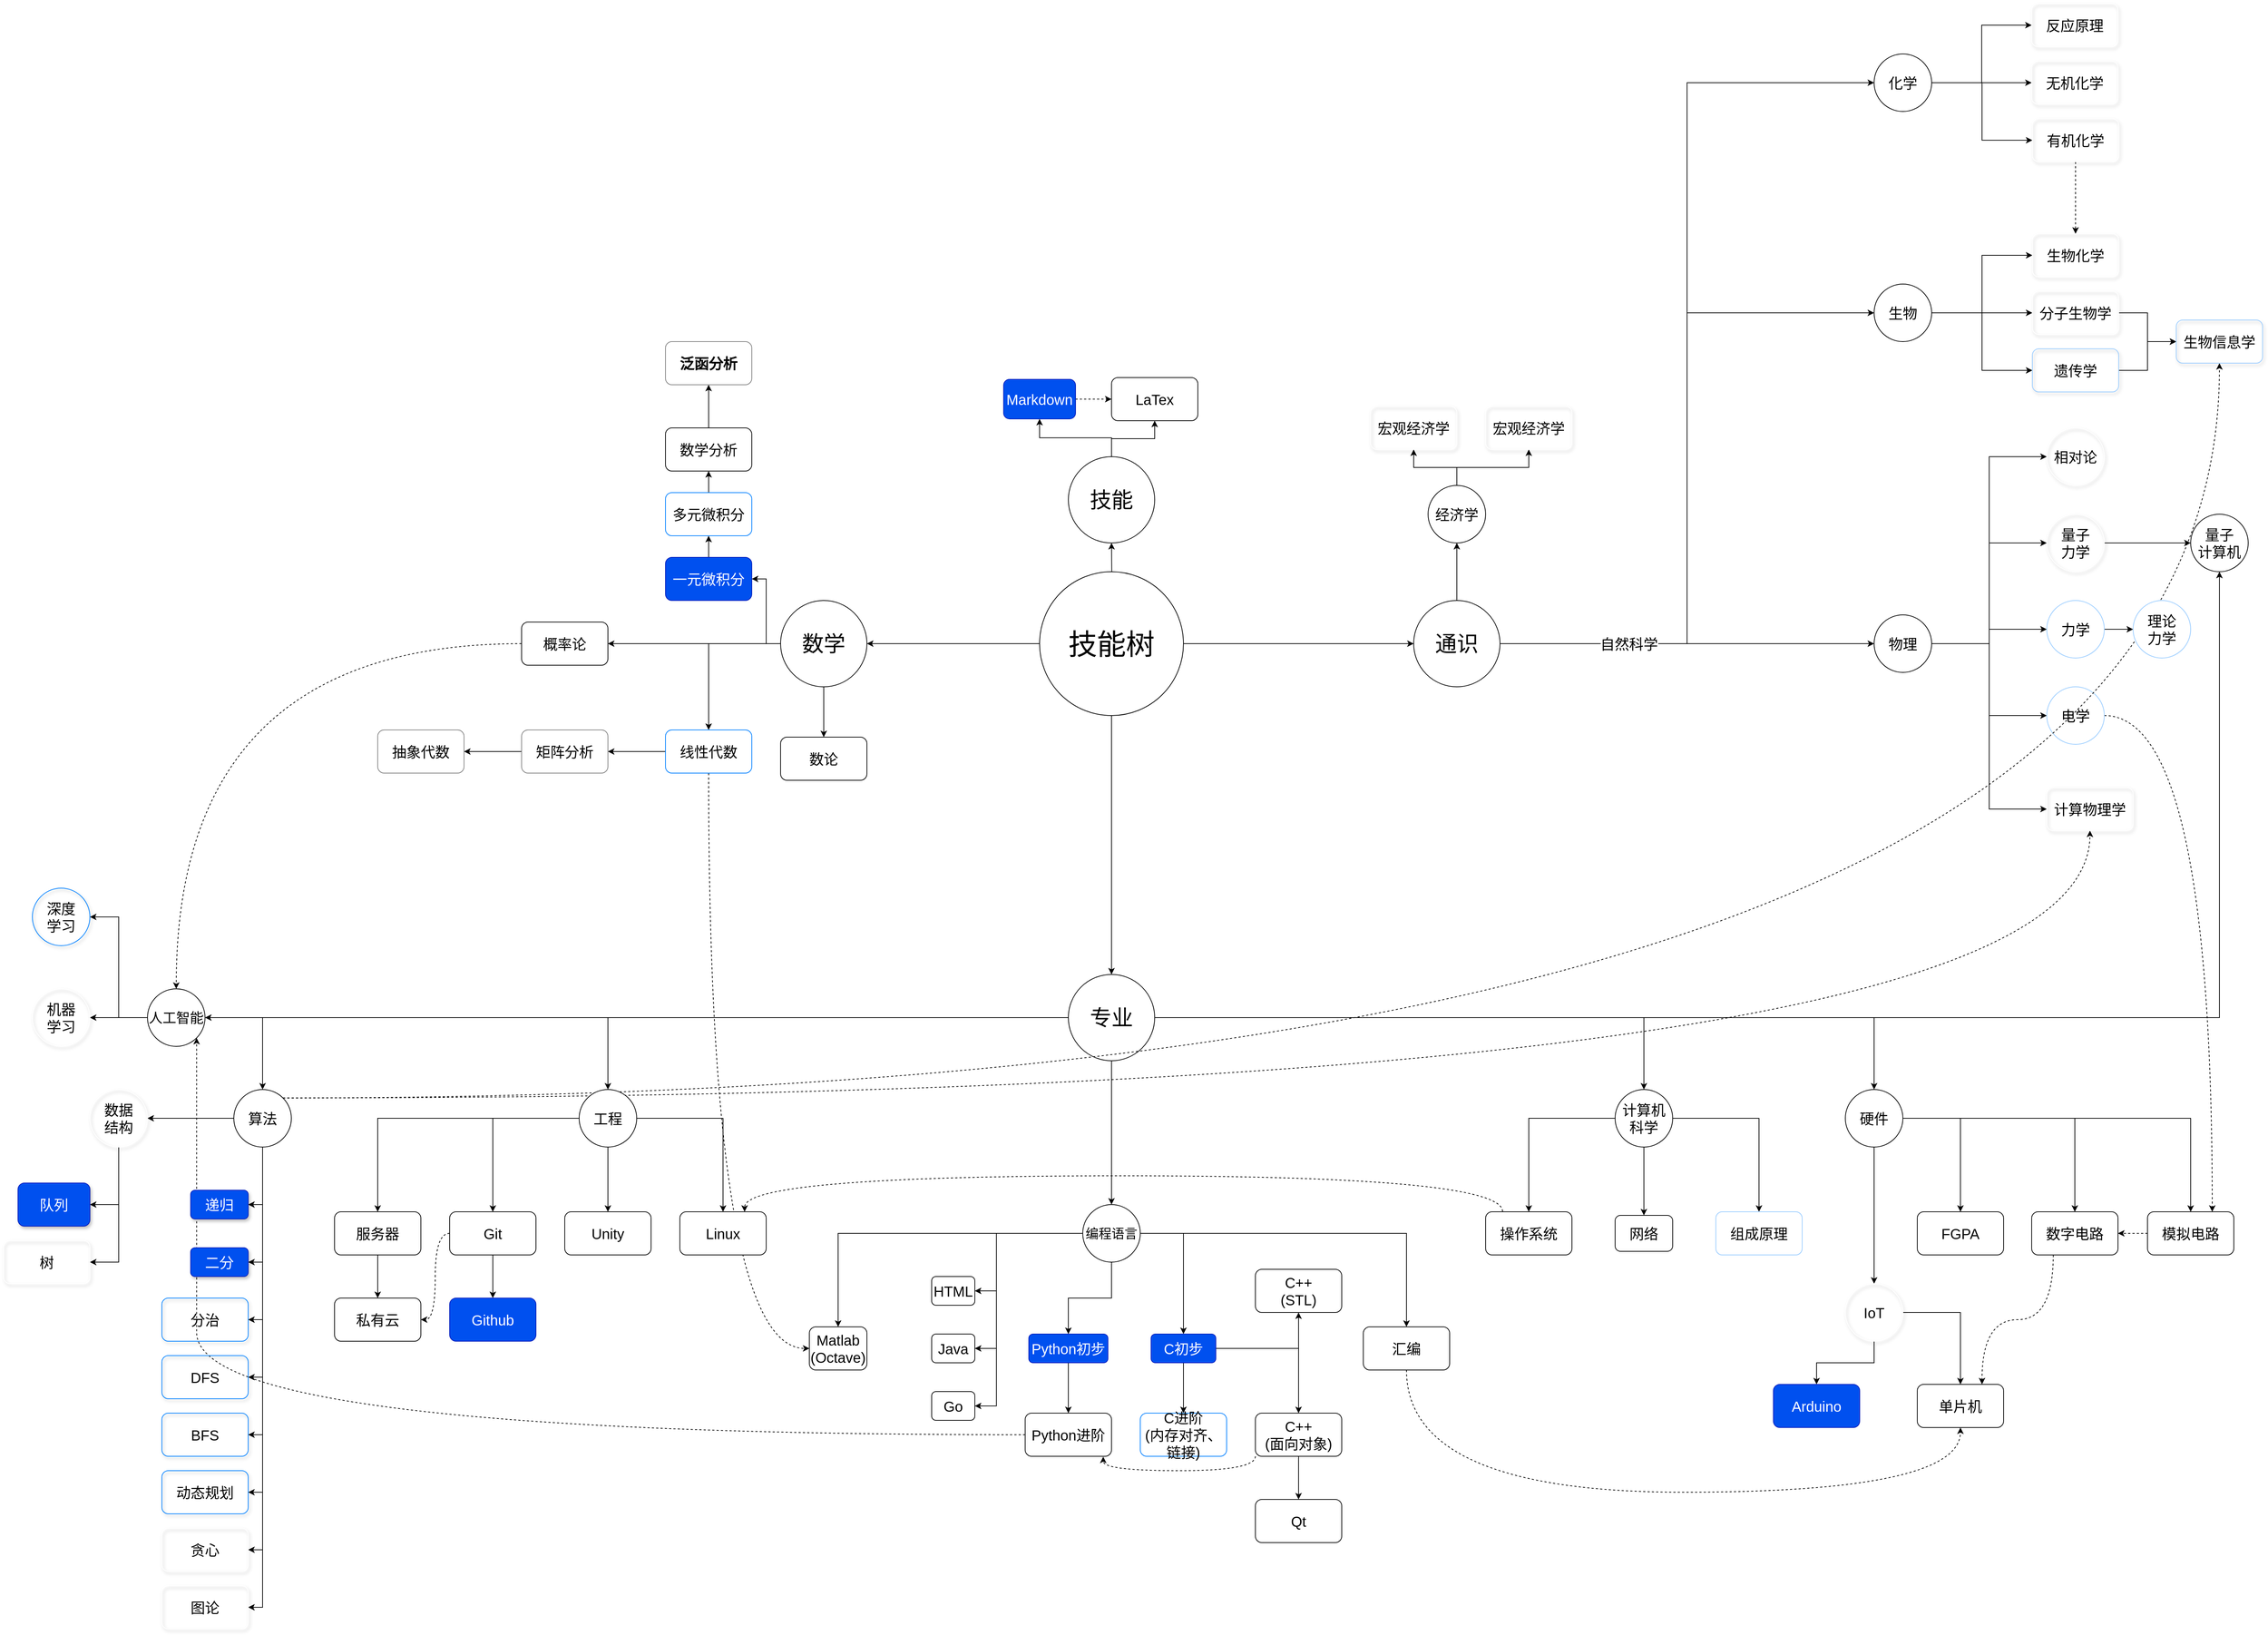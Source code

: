<mxfile>
    <diagram id="MZZh417o46dk4xW71PtA" name="Page-1">
        <mxGraphModel dx="2990" dy="1775" grid="1" gridSize="10" guides="1" tooltips="1" connect="1" arrows="1" fold="1" page="0" pageScale="1" pageWidth="1169" pageHeight="827" background="none" math="0" shadow="0">
            <root>
                <mxCell id="0"/>
                <mxCell id="1" parent="0"/>
                <mxCell id="4" value="" style="edgeStyle=orthogonalEdgeStyle;rounded=0;orthogonalLoop=1;jettySize=auto;html=1;" parent="1" source="2" target="3" edge="1">
                    <mxGeometry relative="1" as="geometry"/>
                </mxCell>
                <mxCell id="7" value="" style="edgeStyle=orthogonalEdgeStyle;rounded=0;orthogonalLoop=1;jettySize=auto;html=1;" parent="1" source="2" target="5" edge="1">
                    <mxGeometry relative="1" as="geometry"/>
                </mxCell>
                <mxCell id="9" value="" style="edgeStyle=orthogonalEdgeStyle;rounded=0;orthogonalLoop=1;jettySize=auto;html=1;" parent="1" target="11" edge="1">
                    <mxGeometry relative="1" as="geometry">
                        <mxPoint x="-100" y="40" as="sourcePoint"/>
                        <mxPoint x="580" y="250" as="targetPoint"/>
                    </mxGeometry>
                </mxCell>
                <mxCell id="118" style="edgeStyle=orthogonalEdgeStyle;rounded=0;orthogonalLoop=1;jettySize=auto;html=1;fontSize=20;" parent="1" source="2" target="21" edge="1">
                    <mxGeometry relative="1" as="geometry"/>
                </mxCell>
                <mxCell id="2" value="&lt;font style=&quot;font-size: 40px&quot;&gt;技能树&lt;/font&gt;" style="ellipse;whiteSpace=wrap;html=1;aspect=fixed;" parent="1" vertex="1">
                    <mxGeometry x="-200" y="-40" width="200" height="200" as="geometry"/>
                </mxCell>
                <mxCell id="47" style="edgeStyle=orthogonalEdgeStyle;rounded=0;orthogonalLoop=1;jettySize=auto;html=1;fontSize=20;" parent="1" source="3" target="46" edge="1">
                    <mxGeometry relative="1" as="geometry"/>
                </mxCell>
                <mxCell id="108" style="edgeStyle=orthogonalEdgeStyle;rounded=0;orthogonalLoop=1;jettySize=auto;html=1;fontSize=20;" parent="1" source="3" target="107" edge="1">
                    <mxGeometry relative="1" as="geometry"/>
                </mxCell>
                <mxCell id="112" style="edgeStyle=orthogonalEdgeStyle;rounded=0;orthogonalLoop=1;jettySize=auto;html=1;entryX=0;entryY=0.5;entryDx=0;entryDy=0;fontSize=20;" parent="1" source="3" target="100" edge="1">
                    <mxGeometry relative="1" as="geometry"/>
                </mxCell>
                <mxCell id="113" style="edgeStyle=orthogonalEdgeStyle;rounded=0;orthogonalLoop=1;jettySize=auto;html=1;entryX=0;entryY=0.5;entryDx=0;entryDy=0;fontSize=20;" parent="1" source="3" target="110" edge="1">
                    <mxGeometry relative="1" as="geometry"/>
                </mxCell>
                <mxCell id="159" value="自然科学" style="edgeLabel;html=1;align=center;verticalAlign=middle;resizable=0;points=[];fontSize=20;" parent="113" vertex="1" connectable="0">
                    <mxGeometry x="-0.814" y="-3" relative="1" as="geometry">
                        <mxPoint x="58" y="-3" as="offset"/>
                    </mxGeometry>
                </mxCell>
                <mxCell id="3" value="&lt;font style=&quot;font-size: 30px&quot;&gt;通识&lt;/font&gt;" style="ellipse;whiteSpace=wrap;html=1;aspect=fixed;" parent="1" vertex="1">
                    <mxGeometry x="320" width="120" height="120" as="geometry"/>
                </mxCell>
                <mxCell id="25" style="edgeStyle=orthogonalEdgeStyle;rounded=0;orthogonalLoop=1;jettySize=auto;html=1;fontSize=20;" parent="1" source="5" target="57" edge="1">
                    <mxGeometry relative="1" as="geometry">
                        <mxPoint y="680" as="targetPoint"/>
                    </mxGeometry>
                </mxCell>
                <mxCell id="26" style="edgeStyle=orthogonalEdgeStyle;rounded=0;orthogonalLoop=1;jettySize=auto;html=1;fontSize=20;" parent="1" source="5" target="23" edge="1">
                    <mxGeometry relative="1" as="geometry"/>
                </mxCell>
                <mxCell id="76" style="edgeStyle=orthogonalEdgeStyle;rounded=0;orthogonalLoop=1;jettySize=auto;html=1;fontSize=20;" parent="1" source="5" target="77" edge="1">
                    <mxGeometry relative="1" as="geometry">
                        <mxPoint x="270" y="740" as="targetPoint"/>
                    </mxGeometry>
                </mxCell>
                <mxCell id="104" style="edgeStyle=orthogonalEdgeStyle;rounded=0;orthogonalLoop=1;jettySize=auto;html=1;fontSize=20;" parent="1" source="5" target="103" edge="1">
                    <mxGeometry relative="1" as="geometry"/>
                </mxCell>
                <mxCell id="120" style="edgeStyle=orthogonalEdgeStyle;rounded=0;orthogonalLoop=1;jettySize=auto;html=1;fontSize=20;" parent="1" source="5" target="119" edge="1">
                    <mxGeometry relative="1" as="geometry"/>
                </mxCell>
                <mxCell id="137" style="edgeStyle=orthogonalEdgeStyle;rounded=0;orthogonalLoop=1;jettySize=auto;html=1;entryX=0.5;entryY=0;entryDx=0;entryDy=0;fontSize=20;" parent="1" source="5" target="136" edge="1">
                    <mxGeometry relative="1" as="geometry"/>
                </mxCell>
                <mxCell id="206" style="edgeStyle=orthogonalEdgeStyle;rounded=0;orthogonalLoop=1;jettySize=auto;html=1;fontSize=20;" parent="1" source="5" target="205" edge="1">
                    <mxGeometry relative="1" as="geometry"/>
                </mxCell>
                <mxCell id="5" value="&lt;font style=&quot;font-size: 30px&quot;&gt;专业&lt;/font&gt;" style="ellipse;whiteSpace=wrap;html=1;aspect=fixed;" parent="1" vertex="1">
                    <mxGeometry x="-160" y="520" width="120" height="120" as="geometry"/>
                </mxCell>
                <mxCell id="149" style="edgeStyle=orthogonalEdgeStyle;rounded=0;orthogonalLoop=1;jettySize=auto;html=1;entryX=0.5;entryY=1;entryDx=0;entryDy=0;fontSize=20;" parent="1" source="11" target="148" edge="1">
                    <mxGeometry relative="1" as="geometry"/>
                </mxCell>
                <mxCell id="216" style="edgeStyle=orthogonalEdgeStyle;rounded=0;orthogonalLoop=1;jettySize=auto;html=1;fontSize=20;" parent="1" source="11" target="215" edge="1">
                    <mxGeometry relative="1" as="geometry"/>
                </mxCell>
                <mxCell id="11" value="&lt;font style=&quot;font-size: 30px&quot;&gt;技能&lt;/font&gt;" style="ellipse;whiteSpace=wrap;html=1;aspect=fixed;" parent="1" vertex="1">
                    <mxGeometry x="-160" y="-200" width="120" height="120" as="geometry"/>
                </mxCell>
                <mxCell id="30" style="edgeStyle=orthogonalEdgeStyle;rounded=0;orthogonalLoop=1;jettySize=auto;html=1;fontSize=20;" parent="1" source="21" target="29" edge="1">
                    <mxGeometry relative="1" as="geometry"/>
                </mxCell>
                <mxCell id="32" style="edgeStyle=orthogonalEdgeStyle;rounded=0;orthogonalLoop=1;jettySize=auto;html=1;fontSize=20;" parent="1" source="21" target="31" edge="1">
                    <mxGeometry relative="1" as="geometry"/>
                </mxCell>
                <mxCell id="39" value="" style="edgeStyle=orthogonalEdgeStyle;rounded=0;orthogonalLoop=1;jettySize=auto;html=1;fontSize=20;" parent="1" source="21" target="38" edge="1">
                    <mxGeometry relative="1" as="geometry"/>
                </mxCell>
                <mxCell id="150" style="edgeStyle=orthogonalEdgeStyle;rounded=0;orthogonalLoop=1;jettySize=auto;html=1;entryX=0.5;entryY=0;entryDx=0;entryDy=0;fontSize=20;" parent="1" source="21" target="41" edge="1">
                    <mxGeometry relative="1" as="geometry"/>
                </mxCell>
                <mxCell id="21" value="&lt;font style=&quot;font-size: 30px&quot;&gt;数学&lt;/font&gt;" style="ellipse;whiteSpace=wrap;html=1;aspect=fixed;fontSize=20;" parent="1" vertex="1">
                    <mxGeometry x="-560" width="120" height="120" as="geometry"/>
                </mxCell>
                <mxCell id="82" style="edgeStyle=orthogonalEdgeStyle;rounded=0;orthogonalLoop=1;jettySize=auto;html=1;fontSize=20;" parent="1" source="23" target="81" edge="1">
                    <mxGeometry relative="1" as="geometry"/>
                </mxCell>
                <mxCell id="83" style="edgeStyle=orthogonalEdgeStyle;rounded=0;orthogonalLoop=1;jettySize=auto;html=1;fontSize=20;" parent="1" source="23" target="84" edge="1">
                    <mxGeometry relative="1" as="geometry">
                        <mxPoint x="1060" y="850" as="targetPoint"/>
                    </mxGeometry>
                </mxCell>
                <mxCell id="222" style="edgeStyle=orthogonalEdgeStyle;rounded=0;orthogonalLoop=1;jettySize=auto;html=1;entryX=0.5;entryY=0;entryDx=0;entryDy=0;fontSize=20;" parent="1" source="23" target="213" edge="1">
                    <mxGeometry relative="1" as="geometry"/>
                </mxCell>
                <mxCell id="266" style="edgeStyle=orthogonalEdgeStyle;rounded=0;orthogonalLoop=1;jettySize=auto;html=1;" parent="1" source="23" target="265" edge="1">
                    <mxGeometry relative="1" as="geometry"/>
                </mxCell>
                <mxCell id="23" value="硬件" style="ellipse;whiteSpace=wrap;html=1;aspect=fixed;fontSize=20;" parent="1" vertex="1">
                    <mxGeometry x="920" y="680" width="80" height="80" as="geometry"/>
                </mxCell>
                <mxCell id="310" style="edgeStyle=orthogonalEdgeStyle;rounded=0;orthogonalLoop=1;jettySize=auto;html=1;" parent="1" source="29" target="309" edge="1">
                    <mxGeometry relative="1" as="geometry"/>
                </mxCell>
                <mxCell id="29" value="一元微积分" style="rounded=1;whiteSpace=wrap;html=1;fontSize=20;strokeColor=#001DBC;fillColor=#0050ef;fontColor=#ffffff;" parent="1" vertex="1">
                    <mxGeometry x="-720" y="-60" width="120" height="60" as="geometry"/>
                </mxCell>
                <mxCell id="34" value="" style="edgeStyle=orthogonalEdgeStyle;rounded=0;orthogonalLoop=1;jettySize=auto;html=1;fontSize=20;" parent="1" source="31" target="33" edge="1">
                    <mxGeometry relative="1" as="geometry"/>
                </mxCell>
                <mxCell id="135" style="edgeStyle=orthogonalEdgeStyle;rounded=0;orthogonalLoop=1;jettySize=auto;html=1;entryX=0;entryY=0.5;entryDx=0;entryDy=0;fontSize=20;dashed=1;curved=1;exitX=0.5;exitY=1;exitDx=0;exitDy=0;" parent="1" source="31" target="132" edge="1">
                    <mxGeometry relative="1" as="geometry"/>
                </mxCell>
                <mxCell id="31" value="线性代数" style="rounded=1;whiteSpace=wrap;html=1;fontSize=20;strokeColor=#007FFF;" parent="1" vertex="1">
                    <mxGeometry x="-720" y="180" width="120" height="60" as="geometry"/>
                </mxCell>
                <mxCell id="268" style="edgeStyle=orthogonalEdgeStyle;rounded=0;orthogonalLoop=1;jettySize=auto;html=1;" parent="1" source="33" target="267" edge="1">
                    <mxGeometry relative="1" as="geometry"/>
                </mxCell>
                <mxCell id="33" value="矩阵分析" style="whiteSpace=wrap;html=1;rounded=1;fontSize=20;strokeColor=#808080;" parent="1" vertex="1">
                    <mxGeometry x="-920" y="180" width="120" height="60" as="geometry"/>
                </mxCell>
                <mxCell id="161" value="" style="edgeStyle=orthogonalEdgeStyle;curved=1;rounded=0;orthogonalLoop=1;jettySize=auto;html=1;fontSize=20;" parent="1" source="35" target="160" edge="1">
                    <mxGeometry relative="1" as="geometry"/>
                </mxCell>
                <mxCell id="35" value="数学分析" style="whiteSpace=wrap;html=1;rounded=1;fontSize=20;" parent="1" vertex="1">
                    <mxGeometry x="-720" y="-240" width="120" height="60" as="geometry"/>
                </mxCell>
                <mxCell id="133" style="edgeStyle=orthogonalEdgeStyle;rounded=0;orthogonalLoop=1;jettySize=auto;html=1;entryX=0.5;entryY=0;entryDx=0;entryDy=0;dashed=1;fontSize=20;curved=1;" parent="1" source="38" target="119" edge="1">
                    <mxGeometry relative="1" as="geometry"/>
                </mxCell>
                <mxCell id="38" value="概率论" style="whiteSpace=wrap;html=1;fontSize=20;rounded=1;" parent="1" vertex="1">
                    <mxGeometry x="-920" y="30" width="120" height="60" as="geometry"/>
                </mxCell>
                <mxCell id="41" value="数论" style="rounded=1;whiteSpace=wrap;html=1;fontSize=20;" parent="1" vertex="1">
                    <mxGeometry x="-560" y="190" width="120" height="60" as="geometry"/>
                </mxCell>
                <mxCell id="54" style="edgeStyle=orthogonalEdgeStyle;rounded=0;orthogonalLoop=1;jettySize=auto;html=1;fontSize=20;" parent="1" source="46" target="56" edge="1">
                    <mxGeometry relative="1" as="geometry">
                        <mxPoint x="1080" y="10" as="targetPoint"/>
                    </mxGeometry>
                </mxCell>
                <mxCell id="114" style="edgeStyle=orthogonalEdgeStyle;rounded=0;orthogonalLoop=1;jettySize=auto;html=1;entryX=0;entryY=0.5;entryDx=0;entryDy=0;fontSize=20;" parent="1" source="46" target="50" edge="1">
                    <mxGeometry relative="1" as="geometry"/>
                </mxCell>
                <mxCell id="182" style="edgeStyle=orthogonalEdgeStyle;rounded=0;orthogonalLoop=1;jettySize=auto;html=1;entryX=0;entryY=0.5;entryDx=0;entryDy=0;fontSize=20;" parent="1" source="46" target="180" edge="1">
                    <mxGeometry relative="1" as="geometry"/>
                </mxCell>
                <mxCell id="183" style="edgeStyle=orthogonalEdgeStyle;rounded=0;orthogonalLoop=1;jettySize=auto;html=1;entryX=0;entryY=0.5;entryDx=0;entryDy=0;fontSize=20;" parent="1" source="46" target="181" edge="1">
                    <mxGeometry relative="1" as="geometry"/>
                </mxCell>
                <mxCell id="248" style="edgeStyle=orthogonalEdgeStyle;rounded=0;orthogonalLoop=1;jettySize=auto;html=1;entryX=0;entryY=0.5;entryDx=0;entryDy=0;fontSize=20;" parent="1" source="46" target="247" edge="1">
                    <mxGeometry relative="1" as="geometry"/>
                </mxCell>
                <mxCell id="46" value="物理" style="ellipse;whiteSpace=wrap;html=1;aspect=fixed;fontSize=20;" parent="1" vertex="1">
                    <mxGeometry x="960" y="20" width="80" height="80" as="geometry"/>
                </mxCell>
                <mxCell id="85" style="edgeStyle=orthogonalEdgeStyle;rounded=0;orthogonalLoop=1;jettySize=auto;html=1;fontSize=20;dashed=1;entryX=0.75;entryY=0;entryDx=0;entryDy=0;curved=1;" parent="1" source="50" target="81" edge="1">
                    <mxGeometry relative="1" as="geometry"/>
                </mxCell>
                <mxCell id="50" value="电学" style="ellipse;whiteSpace=wrap;html=1;aspect=fixed;fontSize=20;strokeColor=#99CCFF;" parent="1" vertex="1">
                    <mxGeometry x="1200" y="120" width="80" height="80" as="geometry"/>
                </mxCell>
                <mxCell id="313" style="edgeStyle=orthogonalEdgeStyle;rounded=0;orthogonalLoop=1;jettySize=auto;html=1;" parent="1" source="56" target="312" edge="1">
                    <mxGeometry relative="1" as="geometry"/>
                </mxCell>
                <mxCell id="56" value="力学" style="ellipse;whiteSpace=wrap;html=1;aspect=fixed;fontSize=20;strokeColor=#99CCFF;" parent="1" vertex="1">
                    <mxGeometry x="1200" width="80" height="80" as="geometry"/>
                </mxCell>
                <mxCell id="60" value="" style="edgeStyle=orthogonalEdgeStyle;rounded=0;orthogonalLoop=1;jettySize=auto;html=1;fontSize=20;" parent="1" source="57" target="59" edge="1">
                    <mxGeometry relative="1" as="geometry"/>
                </mxCell>
                <mxCell id="71" style="edgeStyle=orthogonalEdgeStyle;rounded=0;orthogonalLoop=1;jettySize=auto;html=1;fontSize=20;" parent="1" source="57" target="70" edge="1">
                    <mxGeometry relative="1" as="geometry">
                        <Array as="points">
                            <mxPoint x="-260" y="880"/>
                            <mxPoint x="-260" y="1040"/>
                        </Array>
                    </mxGeometry>
                </mxCell>
                <mxCell id="74" style="edgeStyle=orthogonalEdgeStyle;rounded=0;orthogonalLoop=1;jettySize=auto;html=1;fontSize=20;" parent="1" source="57" target="72" edge="1">
                    <mxGeometry relative="1" as="geometry"/>
                </mxCell>
                <mxCell id="95" style="edgeStyle=orthogonalEdgeStyle;rounded=0;orthogonalLoop=1;jettySize=auto;html=1;fontSize=20;" parent="1" source="57" target="94" edge="1">
                    <mxGeometry relative="1" as="geometry"/>
                </mxCell>
                <mxCell id="134" style="edgeStyle=orthogonalEdgeStyle;rounded=0;orthogonalLoop=1;jettySize=auto;html=1;entryX=0.5;entryY=0;entryDx=0;entryDy=0;fontSize=20;" parent="1" source="57" target="132" edge="1">
                    <mxGeometry relative="1" as="geometry"/>
                </mxCell>
                <mxCell id="147" style="edgeStyle=orthogonalEdgeStyle;rounded=0;orthogonalLoop=1;jettySize=auto;html=1;entryX=1;entryY=0.5;entryDx=0;entryDy=0;fontSize=20;" parent="1" source="57" target="146" edge="1">
                    <mxGeometry relative="1" as="geometry">
                        <Array as="points">
                            <mxPoint x="-260" y="880"/>
                            <mxPoint x="-260" y="1120"/>
                        </Array>
                    </mxGeometry>
                </mxCell>
                <mxCell id="252" style="edgeStyle=orthogonalEdgeStyle;rounded=0;orthogonalLoop=1;jettySize=auto;html=1;entryX=1;entryY=0.5;entryDx=0;entryDy=0;fontSize=20;" parent="1" source="57" target="250" edge="1">
                    <mxGeometry relative="1" as="geometry">
                        <Array as="points">
                            <mxPoint x="-260" y="880"/>
                            <mxPoint x="-260" y="960"/>
                        </Array>
                    </mxGeometry>
                </mxCell>
                <mxCell id="57" value="&lt;font style=&quot;font-size: 18px&quot;&gt;编程语言&lt;/font&gt;" style="ellipse;whiteSpace=wrap;html=1;aspect=fixed;fontSize=20;" parent="1" vertex="1">
                    <mxGeometry x="-140" y="840" width="80" height="80" as="geometry"/>
                </mxCell>
                <mxCell id="64" style="edgeStyle=orthogonalEdgeStyle;rounded=0;orthogonalLoop=1;jettySize=auto;html=1;fontSize=20;" parent="1" source="59" target="63" edge="1">
                    <mxGeometry relative="1" as="geometry"/>
                </mxCell>
                <mxCell id="284" style="edgeStyle=orthogonalEdgeStyle;rounded=0;orthogonalLoop=1;jettySize=auto;html=1;" parent="1" source="59" target="283" edge="1">
                    <mxGeometry relative="1" as="geometry"/>
                </mxCell>
                <mxCell id="308" style="edgeStyle=orthogonalEdgeStyle;rounded=0;orthogonalLoop=1;jettySize=auto;html=1;" parent="1" source="59" target="68" edge="1">
                    <mxGeometry relative="1" as="geometry"/>
                </mxCell>
                <mxCell id="59" value="C初步" style="whiteSpace=wrap;html=1;fontSize=20;rounded=1;fillColor=#0050ef;strokeColor=#001DBC;fontColor=#ffffff;" parent="1" vertex="1">
                    <mxGeometry x="-45" y="1020" width="90" height="40" as="geometry"/>
                </mxCell>
                <mxCell id="63" value="C进阶&lt;br&gt;(内存对齐、链接)" style="whiteSpace=wrap;html=1;fontSize=20;rounded=1;gradientColor=none;strokeColor=#007FFF;" parent="1" vertex="1">
                    <mxGeometry x="-60" y="1130" width="120" height="60" as="geometry"/>
                </mxCell>
                <mxCell id="93" style="edgeStyle=orthogonalEdgeStyle;rounded=0;orthogonalLoop=1;jettySize=auto;html=1;fontSize=20;dashed=1;curved=1;entryX=0.904;entryY=1.008;entryDx=0;entryDy=0;exitX=0;exitY=1;exitDx=0;exitDy=0;entryPerimeter=0;" parent="1" source="68" target="73" edge="1">
                    <mxGeometry relative="1" as="geometry"/>
                </mxCell>
                <mxCell id="262" style="edgeStyle=orthogonalEdgeStyle;rounded=0;orthogonalLoop=1;jettySize=auto;html=1;" parent="1" source="68" target="261" edge="1">
                    <mxGeometry relative="1" as="geometry"/>
                </mxCell>
                <mxCell id="68" value="C++&lt;br&gt;(面向对象)" style="rounded=1;whiteSpace=wrap;html=1;gradientColor=none;fontSize=20;" parent="1" vertex="1">
                    <mxGeometry x="100" y="1130" width="120" height="60" as="geometry"/>
                </mxCell>
                <mxCell id="70" value="Java" style="rounded=1;whiteSpace=wrap;html=1;gradientColor=none;fontSize=20;" parent="1" vertex="1">
                    <mxGeometry x="-350" y="1020" width="60" height="40" as="geometry"/>
                </mxCell>
                <mxCell id="75" style="edgeStyle=orthogonalEdgeStyle;rounded=0;orthogonalLoop=1;jettySize=auto;html=1;fontSize=20;" parent="1" source="72" target="73" edge="1">
                    <mxGeometry relative="1" as="geometry"/>
                </mxCell>
                <mxCell id="72" value="Python初步" style="rounded=1;whiteSpace=wrap;html=1;fontSize=20;fillColor=#0050ef;strokeColor=#001DBC;fontColor=#ffffff;" parent="1" vertex="1">
                    <mxGeometry x="-215" y="1020" width="110" height="40" as="geometry"/>
                </mxCell>
                <mxCell id="221" style="edgeStyle=orthogonalEdgeStyle;curved=1;rounded=0;orthogonalLoop=1;jettySize=auto;html=1;entryX=1;entryY=1;entryDx=0;entryDy=0;dashed=1;fontSize=20;" parent="1" source="73" target="119" edge="1">
                    <mxGeometry relative="1" as="geometry"/>
                </mxCell>
                <mxCell id="73" value="Python进阶" style="rounded=1;whiteSpace=wrap;html=1;gradientColor=none;fontSize=20;" parent="1" vertex="1">
                    <mxGeometry x="-220" y="1130" width="120" height="60" as="geometry"/>
                </mxCell>
                <mxCell id="164" style="edgeStyle=orthogonalEdgeStyle;rounded=0;orthogonalLoop=1;jettySize=auto;html=1;entryX=1;entryY=0.5;entryDx=0;entryDy=0;fontSize=20;" parent="1" source="77" target="162" edge="1">
                    <mxGeometry relative="1" as="geometry"/>
                </mxCell>
                <mxCell id="167" style="edgeStyle=orthogonalEdgeStyle;rounded=0;orthogonalLoop=1;jettySize=auto;html=1;entryX=1;entryY=0.5;entryDx=0;entryDy=0;fontSize=20;" parent="1" source="77" target="166" edge="1">
                    <mxGeometry relative="1" as="geometry"/>
                </mxCell>
                <mxCell id="171" style="edgeStyle=orthogonalEdgeStyle;rounded=0;orthogonalLoop=1;jettySize=auto;html=1;entryX=1;entryY=0.5;entryDx=0;entryDy=0;fontSize=20;" parent="1" source="77" target="168" edge="1">
                    <mxGeometry relative="1" as="geometry"/>
                </mxCell>
                <mxCell id="172" style="edgeStyle=orthogonalEdgeStyle;rounded=0;orthogonalLoop=1;jettySize=auto;html=1;entryX=1;entryY=0.5;entryDx=0;entryDy=0;fontSize=20;" parent="1" source="77" target="169" edge="1">
                    <mxGeometry relative="1" as="geometry"/>
                </mxCell>
                <mxCell id="173" style="edgeStyle=orthogonalEdgeStyle;rounded=0;orthogonalLoop=1;jettySize=auto;html=1;entryX=1;entryY=0.5;entryDx=0;entryDy=0;fontSize=20;" parent="1" source="77" target="170" edge="1">
                    <mxGeometry relative="1" as="geometry"/>
                </mxCell>
                <mxCell id="175" style="edgeStyle=orthogonalEdgeStyle;rounded=0;orthogonalLoop=1;jettySize=auto;html=1;entryX=1;entryY=0.5;entryDx=0;entryDy=0;fontSize=20;" parent="1" source="77" target="174" edge="1">
                    <mxGeometry relative="1" as="geometry"/>
                </mxCell>
                <mxCell id="177" style="edgeStyle=orthogonalEdgeStyle;rounded=0;orthogonalLoop=1;jettySize=auto;html=1;entryX=1;entryY=0.5;entryDx=0;entryDy=0;fontSize=20;" parent="1" source="77" target="176" edge="1">
                    <mxGeometry relative="1" as="geometry"/>
                </mxCell>
                <mxCell id="179" style="edgeStyle=orthogonalEdgeStyle;rounded=0;orthogonalLoop=1;jettySize=auto;html=1;fontSize=20;" parent="1" source="77" target="178" edge="1">
                    <mxGeometry relative="1" as="geometry"/>
                </mxCell>
                <mxCell id="244" style="edgeStyle=orthogonalEdgeStyle;rounded=0;orthogonalLoop=1;jettySize=auto;html=1;fontSize=20;curved=1;dashed=1;exitX=1;exitY=0;exitDx=0;exitDy=0;" parent="1" source="77" target="241" edge="1">
                    <mxGeometry relative="1" as="geometry"/>
                </mxCell>
                <mxCell id="249" style="edgeStyle=orthogonalEdgeStyle;curved=1;rounded=0;orthogonalLoop=1;jettySize=auto;html=1;dashed=1;fontSize=20;exitX=1;exitY=0;exitDx=0;exitDy=0;" parent="1" source="77" target="247" edge="1">
                    <mxGeometry relative="1" as="geometry"/>
                </mxCell>
                <mxCell id="255" style="edgeStyle=orthogonalEdgeStyle;rounded=0;orthogonalLoop=1;jettySize=auto;html=1;entryX=1;entryY=0.5;entryDx=0;entryDy=0;" parent="1" source="77" target="253" edge="1">
                    <mxGeometry relative="1" as="geometry"/>
                </mxCell>
                <mxCell id="77" value="算法" style="ellipse;whiteSpace=wrap;html=1;aspect=fixed;fontSize=20;" parent="1" vertex="1">
                    <mxGeometry x="-1320" y="680" width="80" height="80" as="geometry"/>
                </mxCell>
                <mxCell id="81" value="模拟电路" style="rounded=1;whiteSpace=wrap;html=1;gradientColor=none;fontSize=20;" parent="1" vertex="1">
                    <mxGeometry x="1340" y="850" width="120" height="60" as="geometry"/>
                </mxCell>
                <mxCell id="84" value="数字电路" style="rounded=1;whiteSpace=wrap;html=1;gradientColor=none;fontSize=20;" parent="1" vertex="1">
                    <mxGeometry x="1179" y="850" width="120" height="60" as="geometry"/>
                </mxCell>
                <mxCell id="87" value="" style="endArrow=classic;html=1;fontSize=20;exitX=0;exitY=0.5;exitDx=0;exitDy=0;dashed=1;edgeStyle=orthogonalEdgeStyle;curved=1;" parent="1" source="81" target="84" edge="1">
                    <mxGeometry width="50" height="50" relative="1" as="geometry">
                        <mxPoint x="1139" y="800" as="sourcePoint"/>
                        <mxPoint x="1189" y="750" as="targetPoint"/>
                    </mxGeometry>
                </mxCell>
                <mxCell id="89" value="单片机" style="rounded=1;whiteSpace=wrap;html=1;gradientColor=none;fontSize=20;" parent="1" vertex="1">
                    <mxGeometry x="1020" y="1090" width="120" height="60" as="geometry"/>
                </mxCell>
                <mxCell id="92" value="" style="endArrow=classic;html=1;fontSize=20;dashed=1;edgeStyle=orthogonalEdgeStyle;curved=1;entryX=0.75;entryY=0;entryDx=0;entryDy=0;exitX=0.25;exitY=1;exitDx=0;exitDy=0;" parent="1" source="84" target="89" edge="1">
                    <mxGeometry width="50" height="50" relative="1" as="geometry">
                        <mxPoint x="1419.94" y="970" as="sourcePoint"/>
                        <mxPoint x="1319.999" y="1050" as="targetPoint"/>
                    </mxGeometry>
                </mxCell>
                <mxCell id="229" style="edgeStyle=orthogonalEdgeStyle;rounded=0;orthogonalLoop=1;jettySize=auto;html=1;entryX=0.5;entryY=1;entryDx=0;entryDy=0;fontSize=20;curved=1;dashed=1;" parent="1" source="94" target="89" edge="1">
                    <mxGeometry relative="1" as="geometry">
                        <Array as="points">
                            <mxPoint x="310" y="1240"/>
                            <mxPoint x="1080" y="1240"/>
                        </Array>
                    </mxGeometry>
                </mxCell>
                <mxCell id="94" value="汇编" style="rounded=1;whiteSpace=wrap;html=1;gradientColor=none;fontSize=20;" parent="1" vertex="1">
                    <mxGeometry x="250" y="1010" width="120" height="60" as="geometry"/>
                </mxCell>
                <mxCell id="235" style="edgeStyle=orthogonalEdgeStyle;rounded=0;orthogonalLoop=1;jettySize=auto;html=1;fontSize=20;entryX=0;entryY=0.5;entryDx=0;entryDy=0;" parent="1" source="100" target="234" edge="1">
                    <mxGeometry relative="1" as="geometry"/>
                </mxCell>
                <mxCell id="236" style="edgeStyle=orthogonalEdgeStyle;rounded=0;orthogonalLoop=1;jettySize=auto;html=1;entryX=0;entryY=0.5;entryDx=0;entryDy=0;fontSize=20;" parent="1" source="100" target="231" edge="1">
                    <mxGeometry relative="1" as="geometry"/>
                </mxCell>
                <mxCell id="240" style="edgeStyle=orthogonalEdgeStyle;rounded=0;orthogonalLoop=1;jettySize=auto;html=1;entryX=0;entryY=0.5;entryDx=0;entryDy=0;fontSize=20;" parent="1" source="100" target="237" edge="1">
                    <mxGeometry relative="1" as="geometry"/>
                </mxCell>
                <mxCell id="100" value="生物" style="ellipse;whiteSpace=wrap;html=1;aspect=fixed;rounded=1;gradientColor=none;fontSize=20;" parent="1" vertex="1">
                    <mxGeometry x="960" y="-440" width="80" height="80" as="geometry"/>
                </mxCell>
                <mxCell id="106" style="edgeStyle=orthogonalEdgeStyle;rounded=0;orthogonalLoop=1;jettySize=auto;html=1;fontSize=20;" parent="1" source="103" target="105" edge="1">
                    <mxGeometry relative="1" as="geometry"/>
                </mxCell>
                <mxCell id="116" style="edgeStyle=orthogonalEdgeStyle;rounded=0;orthogonalLoop=1;jettySize=auto;html=1;fontSize=20;" parent="1" source="103" target="115" edge="1">
                    <mxGeometry relative="1" as="geometry"/>
                </mxCell>
                <mxCell id="130" style="edgeStyle=orthogonalEdgeStyle;rounded=0;orthogonalLoop=1;jettySize=auto;html=1;fontSize=20;" parent="1" source="103" target="117" edge="1">
                    <mxGeometry relative="1" as="geometry"/>
                </mxCell>
                <mxCell id="103" value="计算机科学" style="ellipse;whiteSpace=wrap;html=1;aspect=fixed;rounded=1;gradientColor=none;fontSize=20;" parent="1" vertex="1">
                    <mxGeometry x="600" y="680" width="80" height="80" as="geometry"/>
                </mxCell>
                <mxCell id="105" value="组成原理" style="rounded=1;whiteSpace=wrap;html=1;gradientColor=none;fontSize=20;strokeColor=#99CCFF;" parent="1" vertex="1">
                    <mxGeometry x="740" y="850" width="120" height="60" as="geometry"/>
                </mxCell>
                <mxCell id="281" style="edgeStyle=orthogonalEdgeStyle;rounded=0;orthogonalLoop=1;jettySize=auto;html=1;" parent="1" source="107" target="280" edge="1">
                    <mxGeometry relative="1" as="geometry"/>
                </mxCell>
                <mxCell id="282" style="edgeStyle=orthogonalEdgeStyle;rounded=0;orthogonalLoop=1;jettySize=auto;html=1;" parent="1" source="107" target="278" edge="1">
                    <mxGeometry relative="1" as="geometry"/>
                </mxCell>
                <mxCell id="107" value="经济学" style="ellipse;whiteSpace=wrap;html=1;aspect=fixed;rounded=1;gradientColor=none;fontSize=20;" parent="1" vertex="1">
                    <mxGeometry x="340" y="-160" width="80" height="80" as="geometry"/>
                </mxCell>
                <mxCell id="239" style="edgeStyle=orthogonalEdgeStyle;rounded=0;orthogonalLoop=1;jettySize=auto;html=1;fontSize=20;entryX=0;entryY=0.5;entryDx=0;entryDy=0;" parent="1" source="110" target="238" edge="1">
                    <mxGeometry relative="1" as="geometry"/>
                </mxCell>
                <mxCell id="259" style="edgeStyle=orthogonalEdgeStyle;rounded=0;orthogonalLoop=1;jettySize=auto;html=1;entryX=0;entryY=0.5;entryDx=0;entryDy=0;" parent="1" source="110" target="257" edge="1">
                    <mxGeometry relative="1" as="geometry"/>
                </mxCell>
                <mxCell id="260" style="edgeStyle=orthogonalEdgeStyle;rounded=0;orthogonalLoop=1;jettySize=auto;html=1;entryX=0;entryY=0.5;entryDx=0;entryDy=0;" parent="1" source="110" target="256" edge="1">
                    <mxGeometry relative="1" as="geometry"/>
                </mxCell>
                <mxCell id="110" value="化学" style="ellipse;whiteSpace=wrap;html=1;aspect=fixed;rounded=1;gradientColor=none;fontSize=20;" parent="1" vertex="1">
                    <mxGeometry x="960" y="-760" width="80" height="80" as="geometry"/>
                </mxCell>
                <mxCell id="115" value="网络" style="rounded=1;whiteSpace=wrap;html=1;gradientColor=none;fontSize=20;" parent="1" vertex="1">
                    <mxGeometry x="600" y="855" width="80" height="50" as="geometry"/>
                </mxCell>
                <mxCell id="155" style="edgeStyle=orthogonalEdgeStyle;rounded=0;orthogonalLoop=1;jettySize=auto;html=1;entryX=0.75;entryY=0;entryDx=0;entryDy=0;fontSize=20;curved=1;dashed=1;exitX=0.196;exitY=-0.008;exitDx=0;exitDy=0;exitPerimeter=0;" parent="1" source="117" target="152" edge="1">
                    <mxGeometry relative="1" as="geometry">
                        <Array as="points">
                            <mxPoint x="444" y="800"/>
                            <mxPoint x="-610" y="800"/>
                        </Array>
                    </mxGeometry>
                </mxCell>
                <mxCell id="117" value="操作系统" style="rounded=1;whiteSpace=wrap;html=1;gradientColor=none;fontSize=20;" parent="1" vertex="1">
                    <mxGeometry x="420" y="850" width="120" height="60" as="geometry"/>
                </mxCell>
                <mxCell id="316" style="edgeStyle=orthogonalEdgeStyle;rounded=0;orthogonalLoop=1;jettySize=auto;html=1;" parent="1" source="119" target="314" edge="1">
                    <mxGeometry relative="1" as="geometry"/>
                </mxCell>
                <mxCell id="317" style="edgeStyle=orthogonalEdgeStyle;rounded=0;orthogonalLoop=1;jettySize=auto;html=1;entryX=1;entryY=0.5;entryDx=0;entryDy=0;" parent="1" source="119" target="315" edge="1">
                    <mxGeometry relative="1" as="geometry"/>
                </mxCell>
                <mxCell id="119" value="&lt;font style=&quot;font-size: 19px&quot;&gt;人工智能&lt;/font&gt;" style="ellipse;whiteSpace=wrap;html=1;aspect=fixed;rounded=1;gradientColor=none;fontSize=20;" parent="1" vertex="1">
                    <mxGeometry x="-1440" y="540" width="80" height="80" as="geometry"/>
                </mxCell>
                <mxCell id="132" value="Matlab&lt;br&gt;(Octave)" style="rounded=1;whiteSpace=wrap;html=1;gradientColor=none;fontSize=20;" parent="1" vertex="1">
                    <mxGeometry x="-520" y="1010" width="80" height="60" as="geometry"/>
                </mxCell>
                <mxCell id="139" style="edgeStyle=orthogonalEdgeStyle;rounded=0;orthogonalLoop=1;jettySize=auto;html=1;fontSize=20;" parent="1" source="136" target="138" edge="1">
                    <mxGeometry relative="1" as="geometry"/>
                </mxCell>
                <mxCell id="153" style="edgeStyle=orthogonalEdgeStyle;rounded=0;orthogonalLoop=1;jettySize=auto;html=1;fontSize=20;" parent="1" source="136" target="152" edge="1">
                    <mxGeometry relative="1" as="geometry"/>
                </mxCell>
                <mxCell id="271" style="edgeStyle=orthogonalEdgeStyle;rounded=0;orthogonalLoop=1;jettySize=auto;html=1;" parent="1" source="136" target="270" edge="1">
                    <mxGeometry relative="1" as="geometry"/>
                </mxCell>
                <mxCell id="274" style="edgeStyle=orthogonalEdgeStyle;rounded=0;orthogonalLoop=1;jettySize=auto;html=1;" parent="1" source="136" target="273" edge="1">
                    <mxGeometry relative="1" as="geometry"/>
                </mxCell>
                <mxCell id="136" value="工程" style="ellipse;whiteSpace=wrap;html=1;aspect=fixed;rounded=1;gradientColor=none;fontSize=20;" parent="1" vertex="1">
                    <mxGeometry x="-840" y="680" width="80" height="80" as="geometry"/>
                </mxCell>
                <mxCell id="141" style="edgeStyle=orthogonalEdgeStyle;rounded=0;orthogonalLoop=1;jettySize=auto;html=1;fontSize=20;" parent="1" source="138" target="140" edge="1">
                    <mxGeometry relative="1" as="geometry"/>
                </mxCell>
                <mxCell id="277" style="edgeStyle=orthogonalEdgeStyle;rounded=0;orthogonalLoop=1;jettySize=auto;html=1;entryX=1;entryY=0.5;entryDx=0;entryDy=0;curved=1;dashed=1;" parent="1" source="138" target="275" edge="1">
                    <mxGeometry relative="1" as="geometry"/>
                </mxCell>
                <mxCell id="138" value="Git" style="rounded=1;whiteSpace=wrap;html=1;gradientColor=none;fontSize=20;" parent="1" vertex="1">
                    <mxGeometry x="-1020" y="850" width="120" height="60" as="geometry"/>
                </mxCell>
                <mxCell id="140" value="Github" style="rounded=1;whiteSpace=wrap;html=1;fontSize=20;fillColor=#0050ef;strokeColor=#001DBC;fontColor=#ffffff;" parent="1" vertex="1">
                    <mxGeometry x="-1020" y="970" width="120" height="60" as="geometry"/>
                </mxCell>
                <mxCell id="146" value="Go" style="rounded=1;whiteSpace=wrap;html=1;gradientColor=none;fontSize=20;" parent="1" vertex="1">
                    <mxGeometry x="-350" y="1100" width="60" height="40" as="geometry"/>
                </mxCell>
                <mxCell id="217" style="edgeStyle=orthogonalEdgeStyle;rounded=0;orthogonalLoop=1;jettySize=auto;html=1;fontSize=20;curved=1;dashed=1;" parent="1" source="148" target="215" edge="1">
                    <mxGeometry relative="1" as="geometry"/>
                </mxCell>
                <mxCell id="148" value="Markdown" style="rounded=1;whiteSpace=wrap;html=1;fontSize=20;fillColor=#0050ef;strokeColor=#001DBC;fontColor=#ffffff;" parent="1" vertex="1">
                    <mxGeometry x="-250" y="-307.5" width="100" height="55" as="geometry"/>
                </mxCell>
                <mxCell id="152" value="Linux" style="rounded=1;whiteSpace=wrap;html=1;gradientColor=none;fontSize=20;" parent="1" vertex="1">
                    <mxGeometry x="-700" y="850" width="120" height="60" as="geometry"/>
                </mxCell>
                <mxCell id="160" value="&lt;span class=&quot;RichText ztext CopyrightRichText-richText&quot; itemprop=&quot;text&quot;&gt;&lt;b&gt;泛函分析&lt;/b&gt;&lt;/span&gt;" style="whiteSpace=wrap;html=1;rounded=1;fontSize=20;strokeColor=#808080;" parent="1" vertex="1">
                    <mxGeometry x="-720" y="-360" width="120" height="60" as="geometry"/>
                </mxCell>
                <mxCell id="162" value="二分" style="rounded=1;whiteSpace=wrap;html=1;shadow=1;glass=0;fillColor=#0050ef;fontSize=20;strokeColor=#001DBC;fontColor=#ffffff;" parent="1" vertex="1">
                    <mxGeometry x="-1380" y="900" width="80" height="40" as="geometry"/>
                </mxCell>
                <mxCell id="166" value="递归" style="rounded=1;whiteSpace=wrap;html=1;shadow=1;glass=0;fillColor=#0050ef;fontSize=20;strokeColor=#001DBC;fontColor=#ffffff;" parent="1" vertex="1">
                    <mxGeometry x="-1380" y="820" width="80" height="40" as="geometry"/>
                </mxCell>
                <mxCell id="168" value="分治" style="rounded=1;whiteSpace=wrap;html=1;shadow=1;glass=0;fillColor=none;gradientColor=none;fontSize=20;strokeColor=#007FFF;" parent="1" vertex="1">
                    <mxGeometry x="-1420" y="970" width="120" height="60" as="geometry"/>
                </mxCell>
                <mxCell id="169" value="DFS" style="rounded=1;whiteSpace=wrap;html=1;shadow=1;glass=0;fillColor=none;gradientColor=none;fontSize=20;strokeColor=#007FFF;" parent="1" vertex="1">
                    <mxGeometry x="-1420" y="1050" width="120" height="60" as="geometry"/>
                </mxCell>
                <mxCell id="170" value="BFS" style="rounded=1;whiteSpace=wrap;html=1;shadow=1;glass=0;fillColor=none;gradientColor=none;fontSize=20;strokeColor=#007FFF;" parent="1" vertex="1">
                    <mxGeometry x="-1420" y="1130" width="120" height="60" as="geometry"/>
                </mxCell>
                <mxCell id="174" value="动态规划" style="rounded=1;whiteSpace=wrap;html=1;shadow=1;glass=0;fillColor=none;gradientColor=none;fontSize=20;strokeColor=#007FFF;" parent="1" vertex="1">
                    <mxGeometry x="-1420" y="1210" width="120" height="60" as="geometry"/>
                </mxCell>
                <mxCell id="176" value="贪心" style="rounded=1;whiteSpace=wrap;html=1;shadow=1;glass=0;fillColor=none;gradientColor=none;fontSize=20;strokeColor=#FFFFFF;" parent="1" vertex="1">
                    <mxGeometry x="-1420" y="1290" width="120" height="60" as="geometry"/>
                </mxCell>
                <mxCell id="304" style="edgeStyle=orthogonalEdgeStyle;rounded=0;orthogonalLoop=1;jettySize=auto;html=1;entryX=1;entryY=0.5;entryDx=0;entryDy=0;" parent="1" source="178" target="303" edge="1">
                    <mxGeometry relative="1" as="geometry"/>
                </mxCell>
                <mxCell id="307" style="edgeStyle=orthogonalEdgeStyle;rounded=0;orthogonalLoop=1;jettySize=auto;html=1;entryX=1;entryY=0.5;entryDx=0;entryDy=0;" parent="1" source="178" target="306" edge="1">
                    <mxGeometry relative="1" as="geometry"/>
                </mxCell>
                <mxCell id="178" value="&lt;span&gt;数据&lt;br&gt;结构&lt;/span&gt;" style="ellipse;whiteSpace=wrap;html=1;aspect=fixed;rounded=1;shadow=1;glass=0;strokeColor=#FFFFFF;fillColor=none;gradientColor=none;fontSize=20;" parent="1" vertex="1">
                    <mxGeometry x="-1520" y="680" width="80" height="80" as="geometry"/>
                </mxCell>
                <mxCell id="207" style="edgeStyle=orthogonalEdgeStyle;rounded=0;orthogonalLoop=1;jettySize=auto;html=1;fontSize=20;" parent="1" source="180" target="205" edge="1">
                    <mxGeometry relative="1" as="geometry"/>
                </mxCell>
                <mxCell id="180" value="量子&lt;br&gt;力学" style="ellipse;whiteSpace=wrap;html=1;aspect=fixed;rounded=1;shadow=1;glass=0;strokeColor=#FFFFFF;fillColor=none;gradientColor=none;fontSize=20;" parent="1" vertex="1">
                    <mxGeometry x="1200" y="-120" width="80" height="80" as="geometry"/>
                </mxCell>
                <mxCell id="181" value="相对论" style="ellipse;whiteSpace=wrap;html=1;aspect=fixed;rounded=1;shadow=1;glass=0;strokeColor=#FFFFFF;fillColor=none;gradientColor=none;fontSize=20;" parent="1" vertex="1">
                    <mxGeometry x="1200" y="-240" width="80" height="80" as="geometry"/>
                </mxCell>
                <mxCell id="205" value="量子&lt;br&gt;计算机" style="ellipse;whiteSpace=wrap;html=1;aspect=fixed;fontSize=20;" parent="1" vertex="1">
                    <mxGeometry x="1400" y="-120" width="80" height="80" as="geometry"/>
                </mxCell>
                <mxCell id="227" style="edgeStyle=orthogonalEdgeStyle;rounded=0;orthogonalLoop=1;jettySize=auto;html=1;entryX=0.5;entryY=0;entryDx=0;entryDy=0;fontSize=20;" parent="1" source="213" target="226" edge="1">
                    <mxGeometry relative="1" as="geometry"/>
                </mxCell>
                <mxCell id="228" style="edgeStyle=orthogonalEdgeStyle;rounded=0;orthogonalLoop=1;jettySize=auto;html=1;fontSize=20;" parent="1" source="213" target="89" edge="1">
                    <mxGeometry relative="1" as="geometry"/>
                </mxCell>
                <mxCell id="213" value="IoT" style="ellipse;whiteSpace=wrap;html=1;aspect=fixed;rounded=1;shadow=1;glass=0;strokeColor=#FFFFFF;fillColor=none;gradientColor=none;fontSize=20;" parent="1" vertex="1">
                    <mxGeometry x="920" y="950" width="80" height="80" as="geometry"/>
                </mxCell>
                <mxCell id="215" value="LaTex" style="rounded=1;whiteSpace=wrap;html=1;gradientColor=none;fontSize=20;" parent="1" vertex="1">
                    <mxGeometry x="-100" y="-310" width="120" height="60" as="geometry"/>
                </mxCell>
                <mxCell id="226" value="Arduino" style="rounded=1;whiteSpace=wrap;html=1;fontSize=20;strokeColor=#001DBC;fillColor=#0050ef;fontColor=#ffffff;" parent="1" vertex="1">
                    <mxGeometry x="820" y="1090" width="120" height="60" as="geometry"/>
                </mxCell>
                <mxCell id="242" style="edgeStyle=orthogonalEdgeStyle;rounded=0;orthogonalLoop=1;jettySize=auto;html=1;fontSize=20;" parent="1" source="231" target="241" edge="1">
                    <mxGeometry relative="1" as="geometry"/>
                </mxCell>
                <mxCell id="231" value="分子生物学" style="rounded=1;whiteSpace=wrap;html=1;shadow=1;glass=0;fillColor=none;gradientColor=none;fontSize=20;strokeColor=#FFFFFF;" parent="1" vertex="1">
                    <mxGeometry x="1180" y="-430" width="120" height="60" as="geometry"/>
                </mxCell>
                <mxCell id="243" style="edgeStyle=orthogonalEdgeStyle;rounded=0;orthogonalLoop=1;jettySize=auto;html=1;fontSize=20;" parent="1" source="234" target="241" edge="1">
                    <mxGeometry relative="1" as="geometry"/>
                </mxCell>
                <mxCell id="234" value="遗传学" style="rounded=1;whiteSpace=wrap;html=1;shadow=1;glass=0;fillColor=none;gradientColor=none;fontSize=20;strokeColor=#99CCFF;" parent="1" vertex="1">
                    <mxGeometry x="1180" y="-350" width="120" height="60" as="geometry"/>
                </mxCell>
                <mxCell id="237" value="生物化学" style="rounded=1;whiteSpace=wrap;html=1;shadow=1;glass=0;fillColor=none;gradientColor=none;fontSize=20;strokeColor=#FFFFFF;" parent="1" vertex="1">
                    <mxGeometry x="1180" y="-510" width="120" height="60" as="geometry"/>
                </mxCell>
                <mxCell id="246" style="edgeStyle=orthogonalEdgeStyle;curved=1;rounded=0;orthogonalLoop=1;jettySize=auto;html=1;dashed=1;fontSize=20;" parent="1" source="238" target="237" edge="1">
                    <mxGeometry relative="1" as="geometry"/>
                </mxCell>
                <mxCell id="238" value="有机化学" style="rounded=1;whiteSpace=wrap;html=1;shadow=1;glass=0;fillColor=none;gradientColor=none;fontSize=20;strokeColor=#FFFFFF;" parent="1" vertex="1">
                    <mxGeometry x="1180" y="-670" width="120" height="60" as="geometry"/>
                </mxCell>
                <mxCell id="241" value="生物信息学" style="rounded=1;whiteSpace=wrap;html=1;shadow=1;glass=0;fillColor=none;gradientColor=none;fontSize=20;strokeColor=#99CCFF;" parent="1" vertex="1">
                    <mxGeometry x="1380" y="-390" width="120" height="60" as="geometry"/>
                </mxCell>
                <mxCell id="247" value="计算物理学" style="rounded=1;whiteSpace=wrap;html=1;shadow=1;glass=0;fillColor=none;gradientColor=none;fontSize=20;strokeColor=#FFFFFF;" parent="1" vertex="1">
                    <mxGeometry x="1200" y="260" width="120" height="60" as="geometry"/>
                </mxCell>
                <mxCell id="250" value="HTML" style="rounded=1;whiteSpace=wrap;html=1;gradientColor=none;fontSize=20;" parent="1" vertex="1">
                    <mxGeometry x="-350" y="940" width="60" height="40" as="geometry"/>
                </mxCell>
                <mxCell id="253" value="图论" style="rounded=1;whiteSpace=wrap;html=1;shadow=1;glass=0;fillColor=none;gradientColor=none;fontSize=20;strokeColor=#FFFFFF;" parent="1" vertex="1">
                    <mxGeometry x="-1420" y="1370" width="120" height="60" as="geometry"/>
                </mxCell>
                <mxCell id="256" value="无机化学" style="rounded=1;whiteSpace=wrap;html=1;shadow=1;glass=0;fillColor=none;gradientColor=none;fontSize=20;strokeColor=#FFFFFF;" parent="1" vertex="1">
                    <mxGeometry x="1179" y="-750" width="120" height="60" as="geometry"/>
                </mxCell>
                <mxCell id="257" value="反应原理" style="rounded=1;whiteSpace=wrap;html=1;shadow=1;glass=0;fillColor=none;gradientColor=none;fontSize=20;strokeColor=#FFFFFF;" parent="1" vertex="1">
                    <mxGeometry x="1179" y="-830" width="120" height="60" as="geometry"/>
                </mxCell>
                <mxCell id="261" value="Qt" style="rounded=1;whiteSpace=wrap;html=1;gradientColor=none;fontSize=20;" parent="1" vertex="1">
                    <mxGeometry x="100" y="1250" width="120" height="60" as="geometry"/>
                </mxCell>
                <mxCell id="265" value="FGPA" style="rounded=1;whiteSpace=wrap;html=1;gradientColor=none;fontSize=20;" parent="1" vertex="1">
                    <mxGeometry x="1020" y="850" width="120" height="60" as="geometry"/>
                </mxCell>
                <mxCell id="267" value="抽象代数" style="whiteSpace=wrap;html=1;rounded=1;fontSize=20;strokeColor=#808080;" parent="1" vertex="1">
                    <mxGeometry x="-1120" y="180" width="120" height="60" as="geometry"/>
                </mxCell>
                <mxCell id="270" value="Unity" style="rounded=1;whiteSpace=wrap;html=1;gradientColor=none;fontSize=20;" parent="1" vertex="1">
                    <mxGeometry x="-860" y="850" width="120" height="60" as="geometry"/>
                </mxCell>
                <mxCell id="276" style="edgeStyle=orthogonalEdgeStyle;rounded=0;orthogonalLoop=1;jettySize=auto;html=1;" parent="1" source="273" target="275" edge="1">
                    <mxGeometry relative="1" as="geometry"/>
                </mxCell>
                <mxCell id="273" value="服务器" style="rounded=1;whiteSpace=wrap;html=1;gradientColor=none;fontSize=20;" parent="1" vertex="1">
                    <mxGeometry x="-1180" y="850" width="120" height="60" as="geometry"/>
                </mxCell>
                <mxCell id="275" value="私有云" style="rounded=1;whiteSpace=wrap;html=1;gradientColor=none;fontSize=20;" parent="1" vertex="1">
                    <mxGeometry x="-1180" y="970" width="120" height="60" as="geometry"/>
                </mxCell>
                <mxCell id="278" value="宏观经济学" style="rounded=1;whiteSpace=wrap;html=1;shadow=1;glass=0;fillColor=none;gradientColor=none;fontSize=20;strokeColor=#FFFFFF;" parent="1" vertex="1">
                    <mxGeometry x="420" y="-270" width="120" height="60" as="geometry"/>
                </mxCell>
                <mxCell id="280" value="宏观经济学" style="rounded=1;whiteSpace=wrap;html=1;shadow=1;glass=0;fillColor=none;gradientColor=none;fontSize=20;strokeColor=#FFFFFF;" parent="1" vertex="1">
                    <mxGeometry x="260" y="-270" width="120" height="60" as="geometry"/>
                </mxCell>
                <mxCell id="283" value="C++&lt;br&gt;(STL)" style="rounded=1;whiteSpace=wrap;html=1;gradientColor=none;fontSize=20;" parent="1" vertex="1">
                    <mxGeometry x="100" y="930" width="120" height="60" as="geometry"/>
                </mxCell>
                <mxCell id="303" value="队列" style="rounded=1;whiteSpace=wrap;html=1;shadow=1;glass=0;fillColor=#0050ef;fontSize=20;strokeColor=#001DBC;fontColor=#ffffff;" parent="1" vertex="1">
                    <mxGeometry x="-1620" y="810" width="100" height="60" as="geometry"/>
                </mxCell>
                <mxCell id="306" value="树" style="rounded=1;whiteSpace=wrap;html=1;shadow=1;glass=0;fillColor=none;gradientColor=none;fontSize=20;strokeColor=#FFFFFF;" parent="1" vertex="1">
                    <mxGeometry x="-1640" y="890" width="120" height="60" as="geometry"/>
                </mxCell>
                <mxCell id="311" style="edgeStyle=orthogonalEdgeStyle;rounded=0;orthogonalLoop=1;jettySize=auto;html=1;" parent="1" source="309" target="35" edge="1">
                    <mxGeometry relative="1" as="geometry"/>
                </mxCell>
                <mxCell id="309" value="多元微积分" style="rounded=1;whiteSpace=wrap;html=1;fontSize=20;strokeColor=#007FFF;" parent="1" vertex="1">
                    <mxGeometry x="-720" y="-150" width="120" height="60" as="geometry"/>
                </mxCell>
                <mxCell id="312" value="理论&lt;br&gt;力学" style="ellipse;whiteSpace=wrap;html=1;aspect=fixed;fontSize=20;strokeColor=#99CCFF;" parent="1" vertex="1">
                    <mxGeometry x="1320" width="80" height="80" as="geometry"/>
                </mxCell>
                <mxCell id="314" value="机器&lt;br&gt;学习" style="ellipse;whiteSpace=wrap;html=1;aspect=fixed;rounded=1;shadow=1;glass=0;strokeColor=#FFFFFF;fillColor=none;gradientColor=none;fontSize=20;" parent="1" vertex="1">
                    <mxGeometry x="-1600" y="540" width="80" height="80" as="geometry"/>
                </mxCell>
                <mxCell id="315" value="深度&lt;br&gt;学习" style="ellipse;whiteSpace=wrap;html=1;aspect=fixed;rounded=1;shadow=1;glass=0;fillColor=none;gradientColor=none;fontSize=20;strokeColor=#007FFF;" parent="1" vertex="1">
                    <mxGeometry x="-1600" y="400" width="80" height="80" as="geometry"/>
                </mxCell>
            </root>
        </mxGraphModel>
    </diagram>
</mxfile>